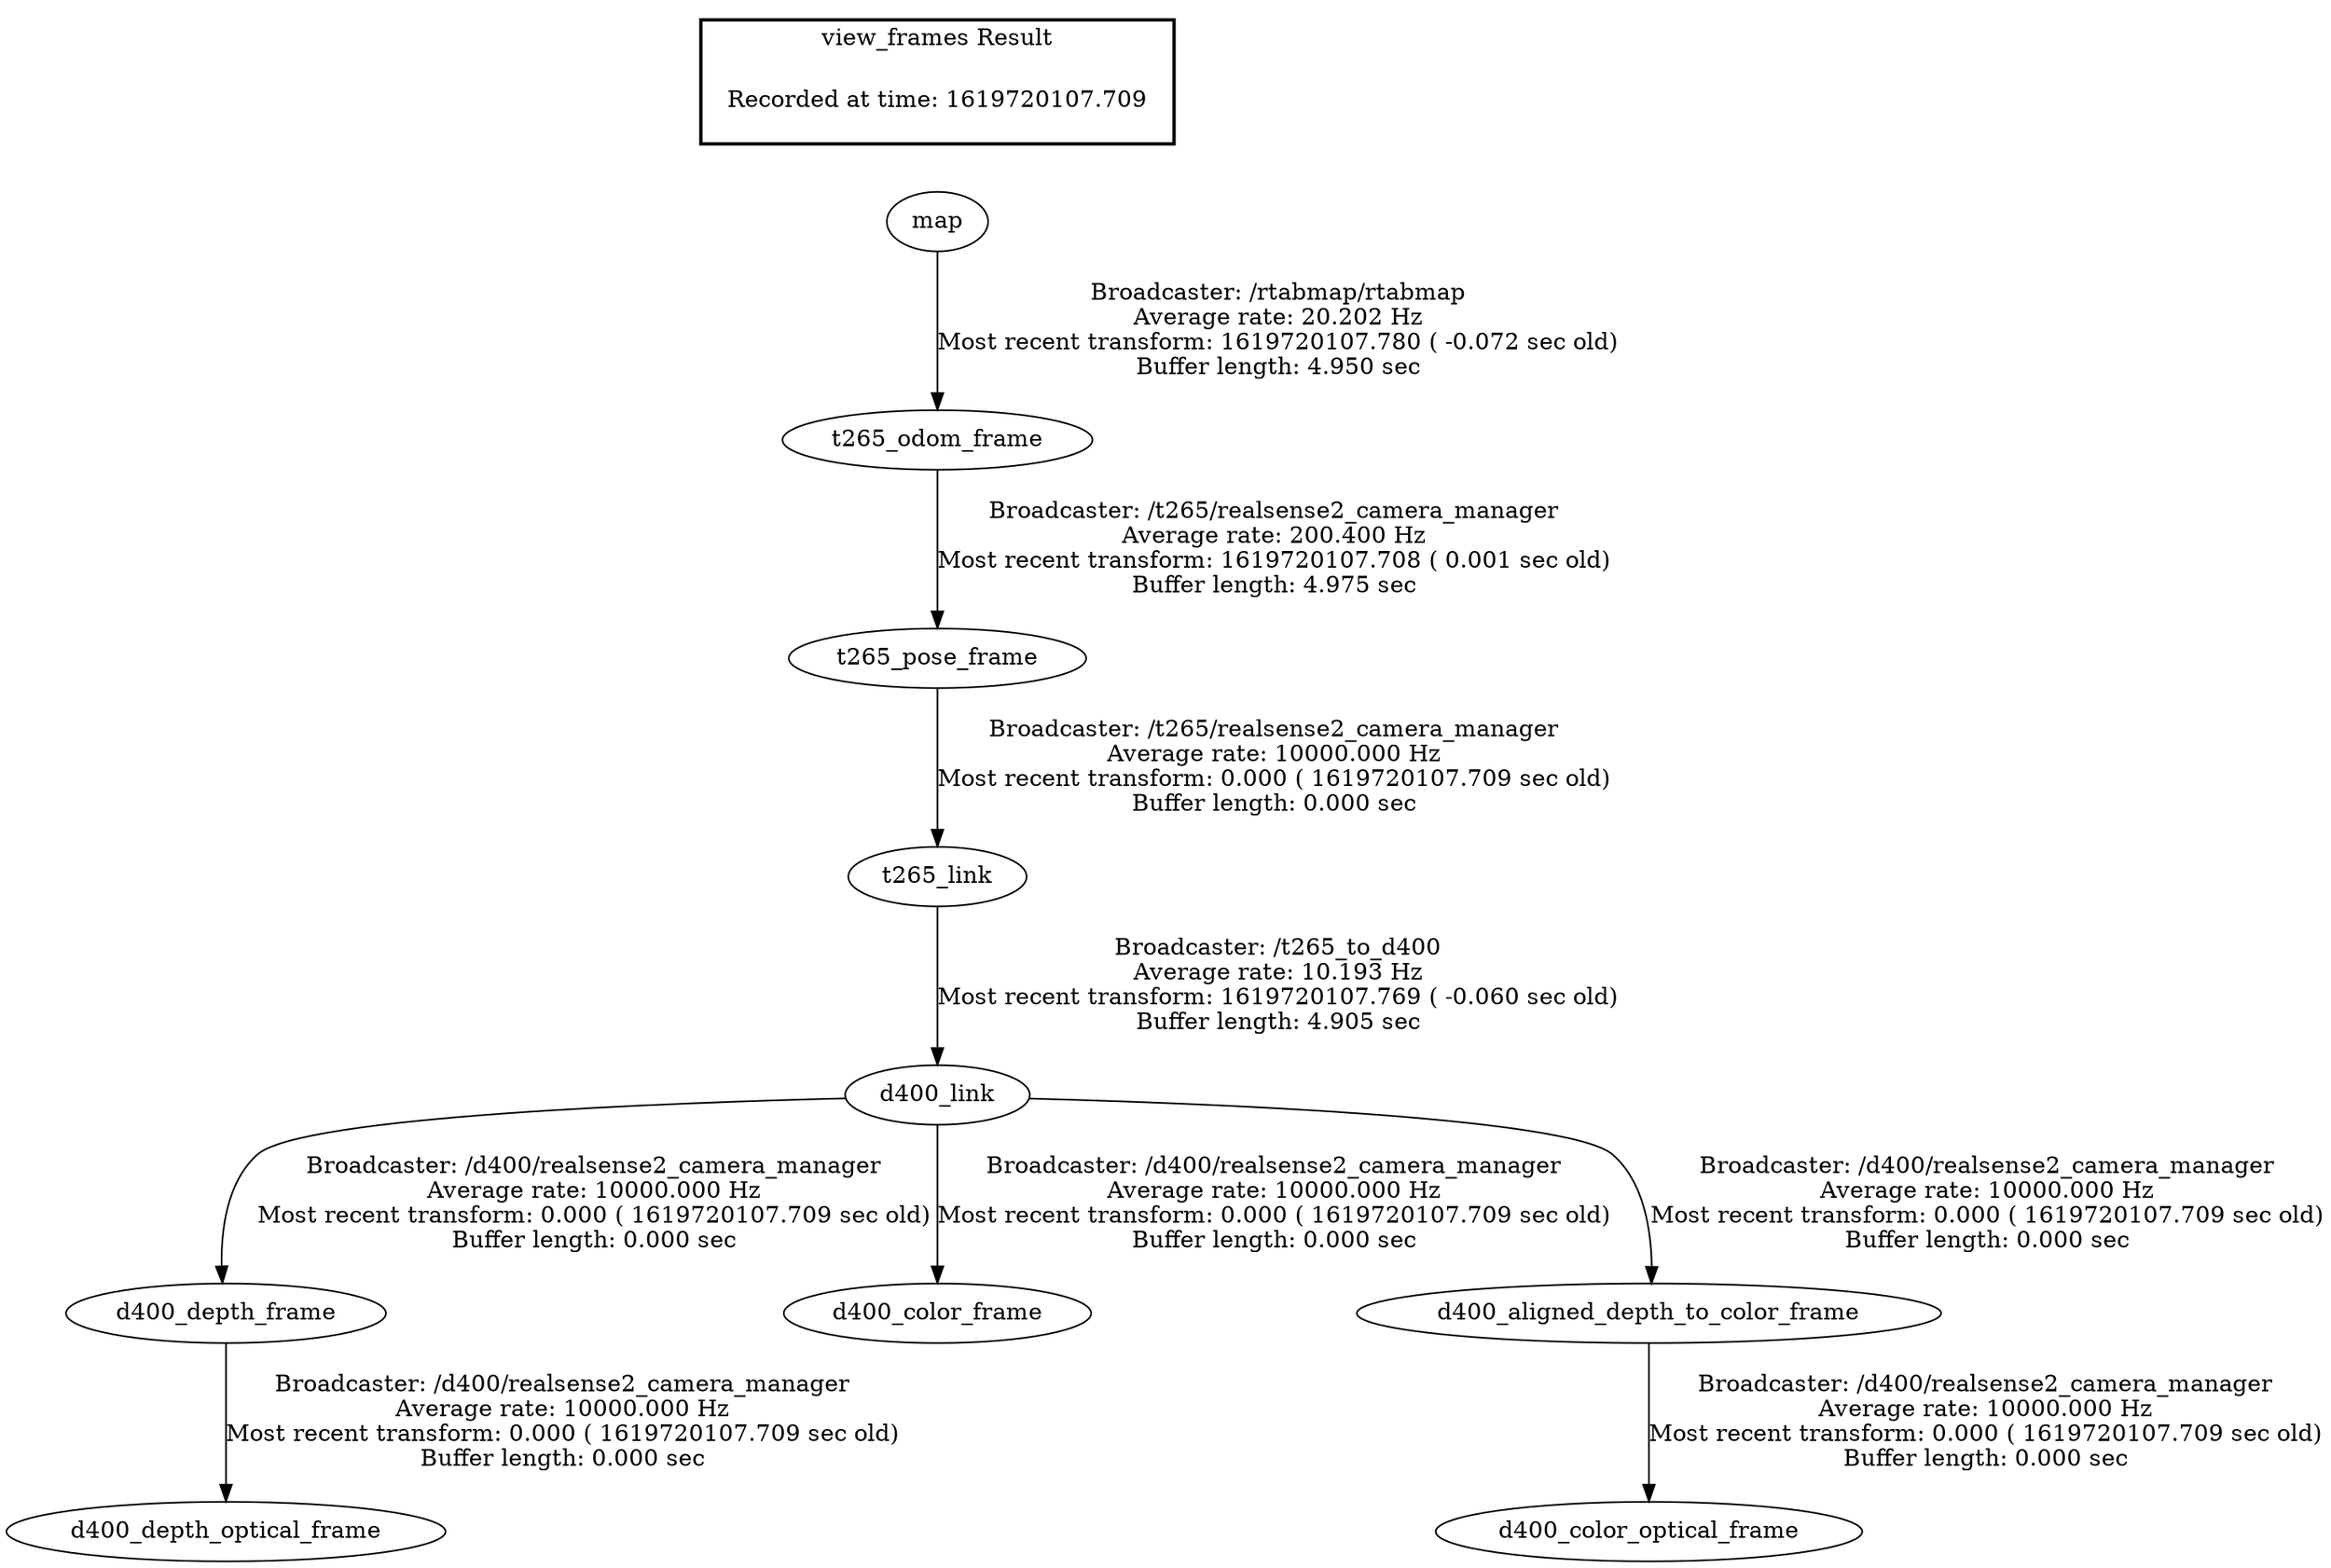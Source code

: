 digraph G {
"d400_link" -> "d400_depth_frame"[label="Broadcaster: /d400/realsense2_camera_manager\nAverage rate: 10000.000 Hz\nMost recent transform: 0.000 ( 1619720107.709 sec old)\nBuffer length: 0.000 sec\n"];
"t265_link" -> "d400_link"[label="Broadcaster: /t265_to_d400\nAverage rate: 10.193 Hz\nMost recent transform: 1619720107.769 ( -0.060 sec old)\nBuffer length: 4.905 sec\n"];
"d400_depth_frame" -> "d400_depth_optical_frame"[label="Broadcaster: /d400/realsense2_camera_manager\nAverage rate: 10000.000 Hz\nMost recent transform: 0.000 ( 1619720107.709 sec old)\nBuffer length: 0.000 sec\n"];
"d400_link" -> "d400_color_frame"[label="Broadcaster: /d400/realsense2_camera_manager\nAverage rate: 10000.000 Hz\nMost recent transform: 0.000 ( 1619720107.709 sec old)\nBuffer length: 0.000 sec\n"];
"d400_aligned_depth_to_color_frame" -> "d400_color_optical_frame"[label="Broadcaster: /d400/realsense2_camera_manager\nAverage rate: 10000.000 Hz\nMost recent transform: 0.000 ( 1619720107.709 sec old)\nBuffer length: 0.000 sec\n"];
"d400_link" -> "d400_aligned_depth_to_color_frame"[label="Broadcaster: /d400/realsense2_camera_manager\nAverage rate: 10000.000 Hz\nMost recent transform: 0.000 ( 1619720107.709 sec old)\nBuffer length: 0.000 sec\n"];
"t265_pose_frame" -> "t265_link"[label="Broadcaster: /t265/realsense2_camera_manager\nAverage rate: 10000.000 Hz\nMost recent transform: 0.000 ( 1619720107.709 sec old)\nBuffer length: 0.000 sec\n"];
"t265_odom_frame" -> "t265_pose_frame"[label="Broadcaster: /t265/realsense2_camera_manager\nAverage rate: 200.400 Hz\nMost recent transform: 1619720107.708 ( 0.001 sec old)\nBuffer length: 4.975 sec\n"];
"map" -> "t265_odom_frame"[label="Broadcaster: /rtabmap/rtabmap\nAverage rate: 20.202 Hz\nMost recent transform: 1619720107.780 ( -0.072 sec old)\nBuffer length: 4.950 sec\n"];
edge [style=invis];
 subgraph cluster_legend { style=bold; color=black; label ="view_frames Result";
"Recorded at time: 1619720107.709"[ shape=plaintext ] ;
 }->"map";
}